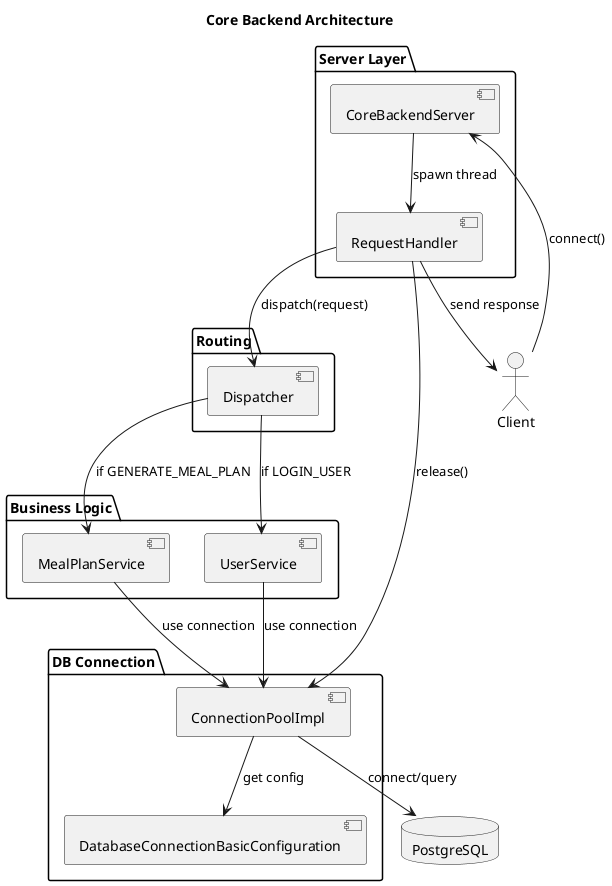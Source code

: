 @startuml
title Core Backend Architecture

actor Client

package "Server Layer" {
  [CoreBackendServer]
  [RequestHandler]
}

package "Routing" {
  [Dispatcher]
}

package "Business Logic" {
  [UserService]
  [MealPlanService]
}

package "DB Connection" {
  [ConnectionPoolImpl]
  [DatabaseConnectionBasicConfiguration]
}

database "PostgreSQL"

' Flow connections
Client --> [CoreBackendServer] : connect()
[CoreBackendServer] --> [RequestHandler] : spawn thread
[RequestHandler] --> [Dispatcher] : dispatch(request)
[Dispatcher] --> [UserService] : if LOGIN_USER
[Dispatcher] --> [MealPlanService] : if GENERATE_MEAL_PLAN
[UserService] --> [ConnectionPoolImpl] : use connection
[MealPlanService] --> [ConnectionPoolImpl] : use connection
[ConnectionPoolImpl] --> [DatabaseConnectionBasicConfiguration] : get config
[ConnectionPoolImpl] --> PostgreSQL : connect/query
[RequestHandler] --> [ConnectionPoolImpl] : release()
[RequestHandler] --> Client : send response

@enduml
